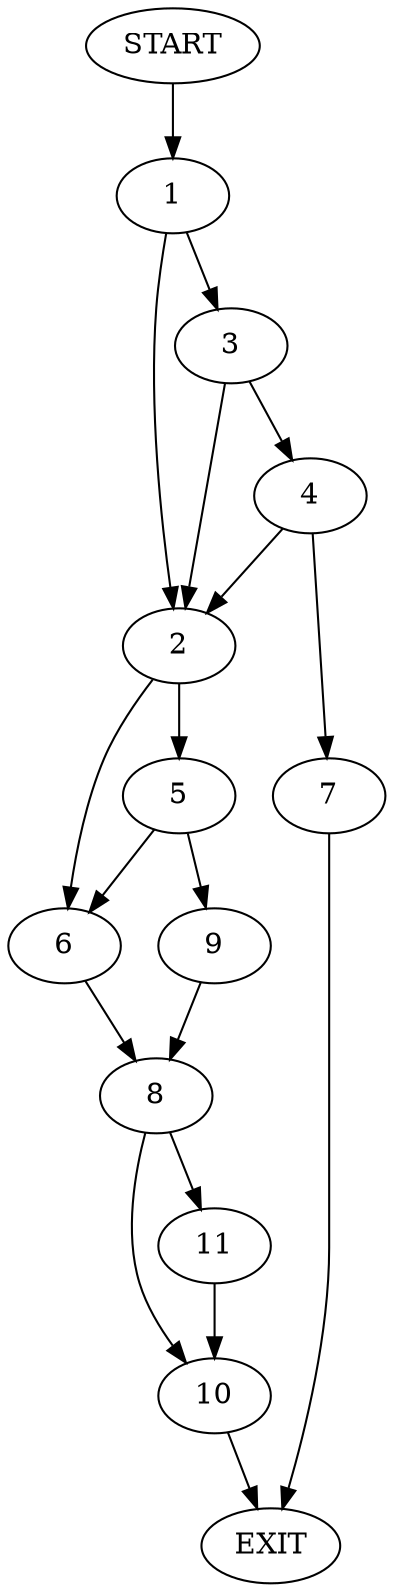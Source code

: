 digraph {
0 [label="START"]
12 [label="EXIT"]
0 -> 1
1 -> 2
1 -> 3
3 -> 4
3 -> 2
2 -> 5
2 -> 6
4 -> 7
4 -> 2
7 -> 12
6 -> 8
5 -> 6
5 -> 9
9 -> 8
8 -> 10
8 -> 11
10 -> 12
11 -> 10
}
